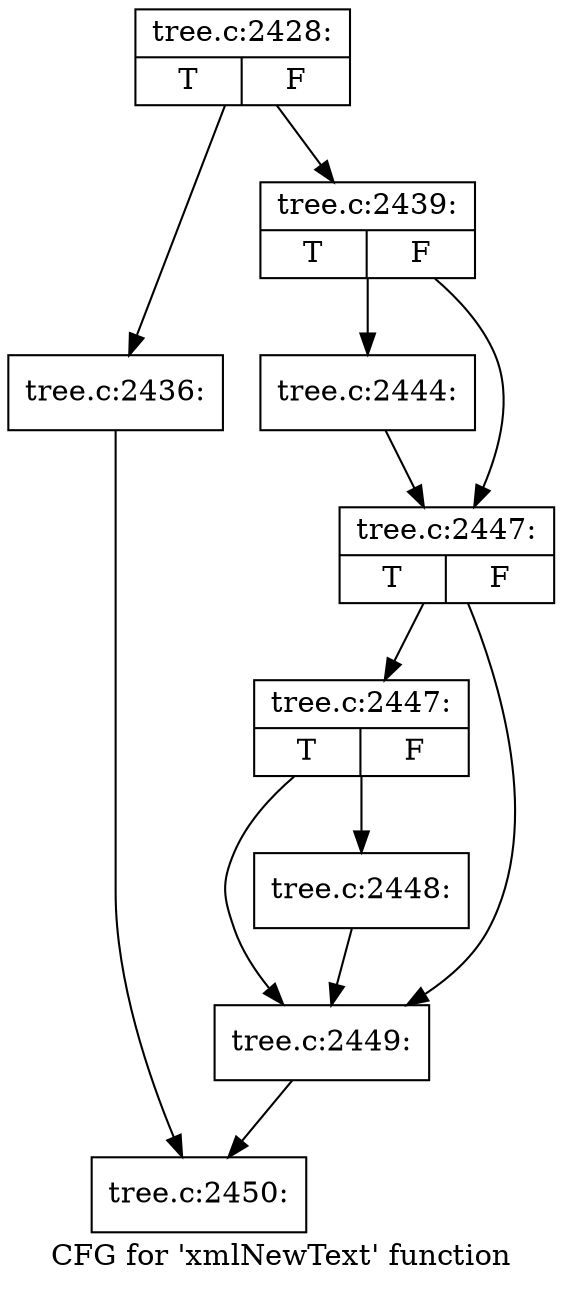 digraph "CFG for 'xmlNewText' function" {
	label="CFG for 'xmlNewText' function";

	Node0x4298960 [shape=record,label="{tree.c:2428:|{<s0>T|<s1>F}}"];
	Node0x4298960 -> Node0x4393c40;
	Node0x4298960 -> Node0x4393c90;
	Node0x4393c40 [shape=record,label="{tree.c:2436:}"];
	Node0x4393c40 -> Node0x4298c90;
	Node0x4393c90 [shape=record,label="{tree.c:2439:|{<s0>T|<s1>F}}"];
	Node0x4393c90 -> Node0x4397bf0;
	Node0x4393c90 -> Node0x4397c40;
	Node0x4397bf0 [shape=record,label="{tree.c:2444:}"];
	Node0x4397bf0 -> Node0x4397c40;
	Node0x4397c40 [shape=record,label="{tree.c:2447:|{<s0>T|<s1>F}}"];
	Node0x4397c40 -> Node0x4398490;
	Node0x4397c40 -> Node0x4398440;
	Node0x4398490 [shape=record,label="{tree.c:2447:|{<s0>T|<s1>F}}"];
	Node0x4398490 -> Node0x43983f0;
	Node0x4398490 -> Node0x4398440;
	Node0x43983f0 [shape=record,label="{tree.c:2448:}"];
	Node0x43983f0 -> Node0x4398440;
	Node0x4398440 [shape=record,label="{tree.c:2449:}"];
	Node0x4398440 -> Node0x4298c90;
	Node0x4298c90 [shape=record,label="{tree.c:2450:}"];
}
